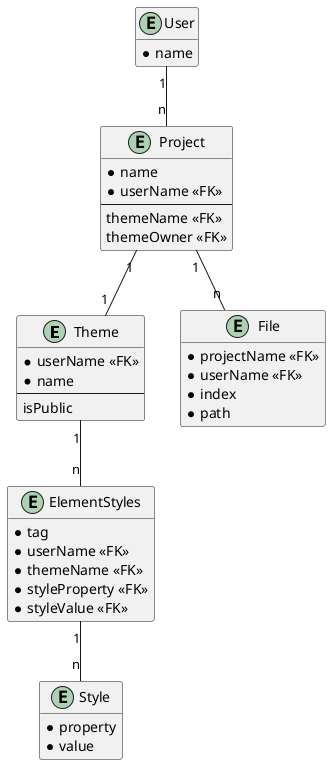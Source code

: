@startuml a
hide empty fields
hide empty methods

entity Theme
{
  * userName <<FK>>
  * name
  --
  isPublic
}

entity ElementStyles
{
  * tag
  * userName <<FK>>
  * themeName <<FK>>
  * styleProperty <<FK>>
  * styleValue <<FK>>
}

entity Style
{
  * property
  * value
}

entity Project
{
  * name
  * userName <<FK>>
  --
  themeName <<FK>>
  themeOwner <<FK>>
}

entity File
{
  * projectName <<FK>>
  * userName <<FK>>
  * index
  * path
}

entity User
{
  * name
}

Theme "1" -- "n" ElementStyles
ElementStyles "1" -- "n" Style
User "1" -- "n" Project
Project "1" -- "1" Theme
Project "1" -- "n" File

@enduml